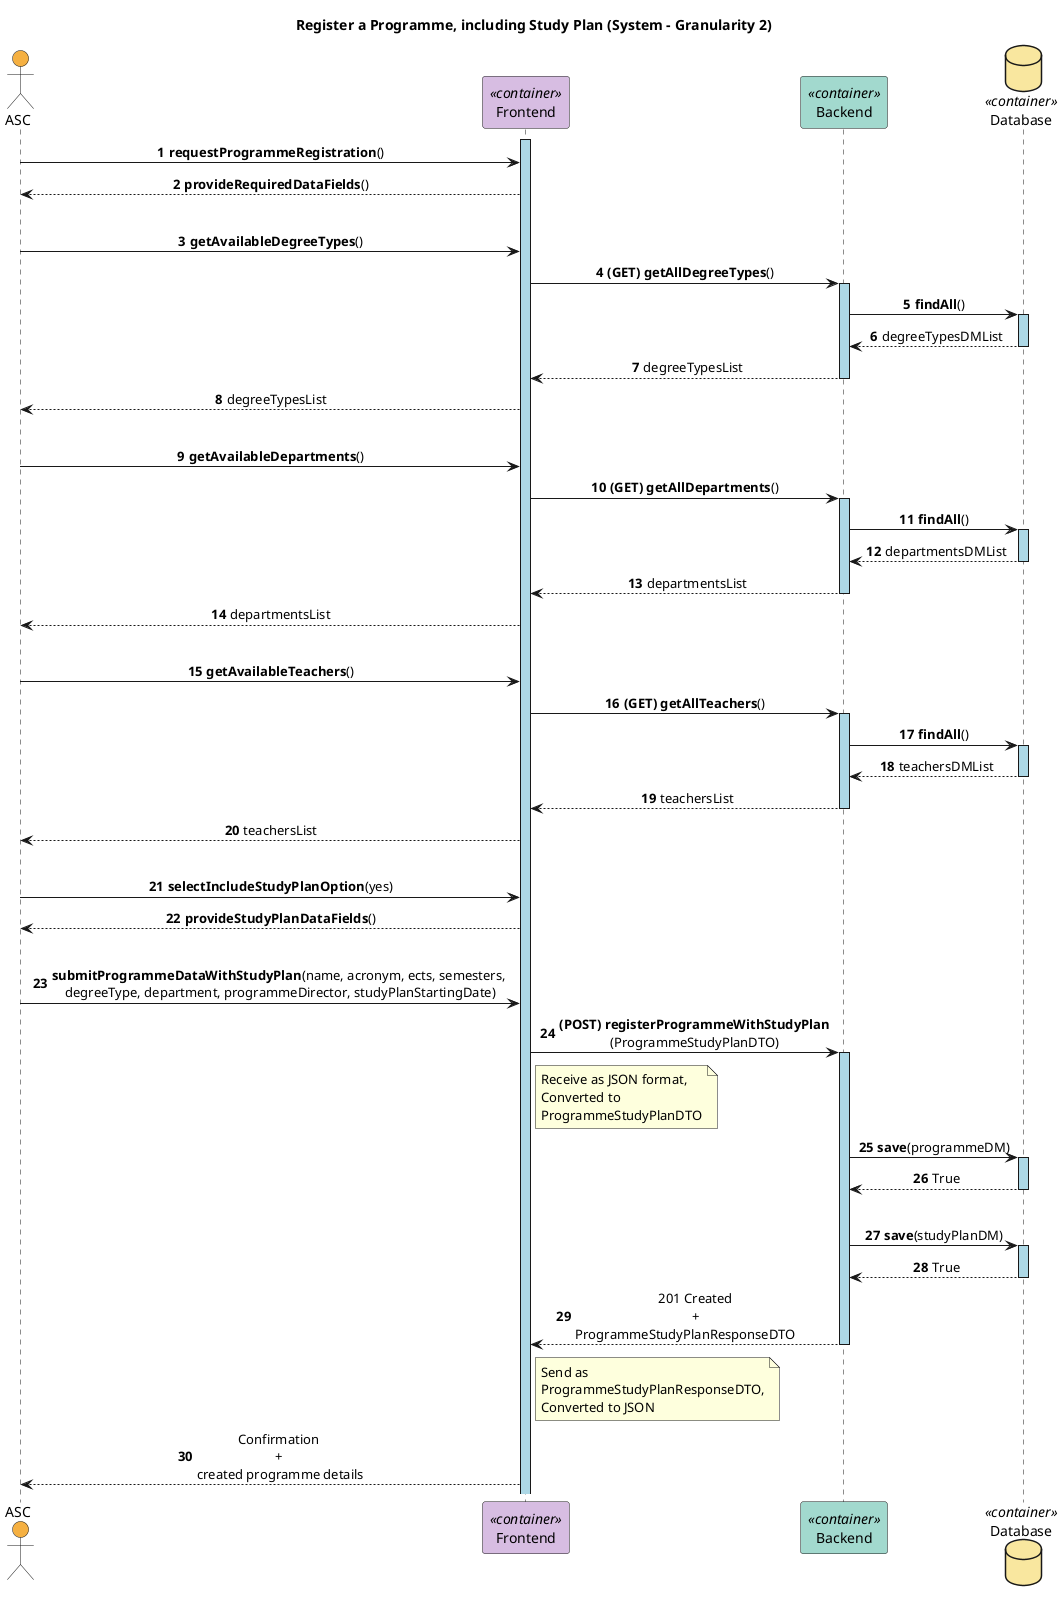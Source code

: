 @startuml
title Register a Programme, including Study Plan (System - Granularity 2)
skinparam sequenceLifeLineBackgroundColor lightblue
skinparam sequenceMessageAlign center
autonumber

actor ASC #F5B041
participant Frontend <<container>> #D7BDE2
participant Backend <<container>> #A2D9CE
database Database <<container>> #F9E79F

activate Frontend
ASC -> Frontend: **requestProgrammeRegistration**()
Frontend --> ASC: **provideRequiredDataFields**()
|||
ASC -> Frontend: **getAvailableDegreeTypes**()
Frontend -> Backend: **(GET) getAllDegreeTypes**()
activate Backend
Backend -> Database: **findAll**()
activate Database
Database --> Backend: degreeTypesDMList
deactivate Database
Backend --> Frontend: degreeTypesList
deactivate Backend
Frontend --> ASC: degreeTypesList
|||
ASC -> Frontend: **getAvailableDepartments**()
Frontend -> Backend: **(GET) getAllDepartments**()
activate Backend
Backend -> Database: **findAll**()
activate Database
Database --> Backend: departmentsDMList
deactivate Database
Backend --> Frontend: departmentsList
deactivate Backend
Frontend --> ASC: departmentsList
|||
ASC -> Frontend: **getAvailableTeachers**()
Frontend -> Backend: **(GET) getAllTeachers**()
activate Backend
Backend -> Database: **findAll**()
activate Database
Database --> Backend: teachersDMList
deactivate Database
Backend --> Frontend: teachersList
deactivate Backend
Frontend --> ASC: teachersList
|||
ASC -> Frontend: **selectIncludeStudyPlanOption**(yes)
Frontend --> ASC: **provideStudyPlanDataFields**()
|||
ASC -> Frontend: **submitProgrammeDataWithStudyPlan**(name, acronym, ects, semesters, \ndegreeType, department, programmeDirector, studyPlanStartingDate)
Frontend -> Backend: **(POST) registerProgrammeWithStudyPlan**\n(ProgrammeStudyPlanDTO)
activate Backend
note right Frontend
  Receive as JSON format,
  Converted to
  ProgrammeStudyPlanDTO
end note

Backend -> Database: **save**(programmeDM)
activate Database
Database --> Backend: True
deactivate Database
|||
Backend -> Database: **save**(studyPlanDM)
activate Database
Database --> Backend: True
deactivate Database

Backend --> Frontend: 201 Created \n+ \nProgrammeStudyPlanResponseDTO\t
deactivate Backend
note right Frontend
  Send as
  ProgrammeStudyPlanResponseDTO,
  Converted to JSON
end note

Frontend --> ASC: Confirmation \n+ \ncreated programme details
@enduml